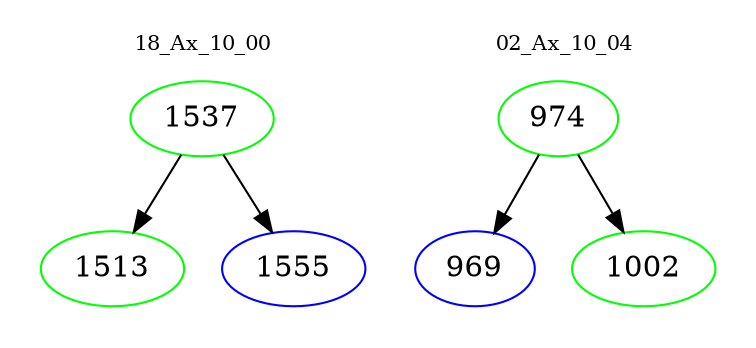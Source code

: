digraph{
subgraph cluster_0 {
color = white
label = "18_Ax_10_00";
fontsize=10;
T0_1537 [label="1537", color="green"]
T0_1537 -> T0_1513 [color="black"]
T0_1513 [label="1513", color="green"]
T0_1537 -> T0_1555 [color="black"]
T0_1555 [label="1555", color="blue"]
}
subgraph cluster_1 {
color = white
label = "02_Ax_10_04";
fontsize=10;
T1_974 [label="974", color="green"]
T1_974 -> T1_969 [color="black"]
T1_969 [label="969", color="blue"]
T1_974 -> T1_1002 [color="black"]
T1_1002 [label="1002", color="green"]
}
}
